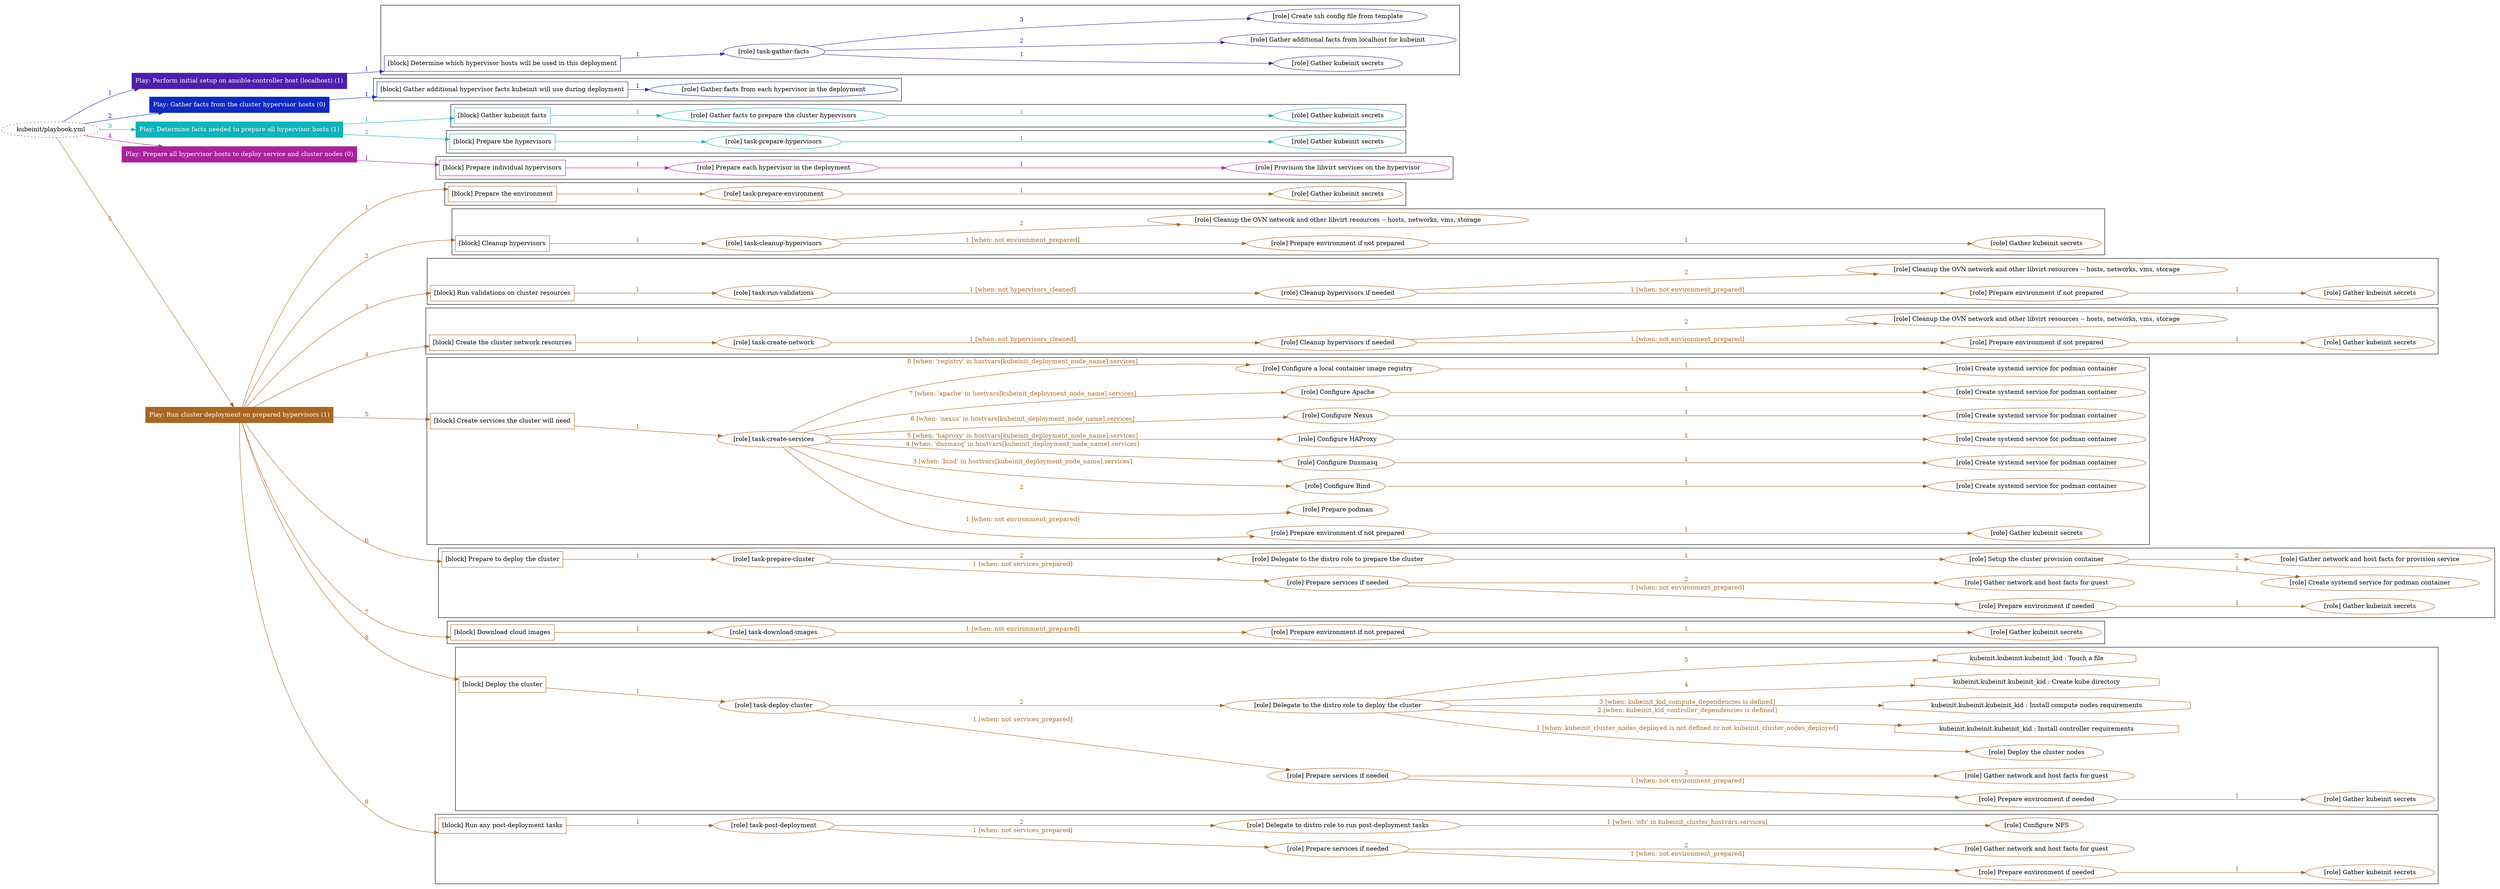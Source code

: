 digraph {
	graph [concentrate=true ordering=in rankdir=LR ratio=fill]
	edge [esep=5 sep=10]
	"kubeinit/playbook.yml" [URL="/home/runner/work/kubeinit/kubeinit/kubeinit/playbook.yml" id=playbook_e30bfd7a style=dotted]
	"kubeinit/playbook.yml" -> play_1ed3e277 [label="1 " color="#4c1fad" fontcolor="#4c1fad" id=edge_5c799422 labeltooltip="1 " tooltip="1 "]
	subgraph "Play: Perform initial setup on ansible-controller host (localhost) (1)" {
		play_1ed3e277 [label="Play: Perform initial setup on ansible-controller host (localhost) (1)" URL="/home/runner/work/kubeinit/kubeinit/kubeinit/playbook.yml" color="#4c1fad" fontcolor="#ffffff" id=play_1ed3e277 shape=box style=filled tooltip=localhost]
		play_1ed3e277 -> block_4f0113af [label=1 color="#4c1fad" fontcolor="#4c1fad" id=edge_e2aa53fa labeltooltip=1 tooltip=1]
		subgraph cluster_block_4f0113af {
			block_4f0113af [label="[block] Determine which hypervisor hosts will be used in this deployment" URL="/home/runner/work/kubeinit/kubeinit/kubeinit/playbook.yml" color="#4c1fad" id=block_4f0113af labeltooltip="Determine which hypervisor hosts will be used in this deployment" shape=box tooltip="Determine which hypervisor hosts will be used in this deployment"]
			block_4f0113af -> role_28448f46 [label="1 " color="#4c1fad" fontcolor="#4c1fad" id=edge_270350bd labeltooltip="1 " tooltip="1 "]
			subgraph "task-gather-facts" {
				role_28448f46 [label="[role] task-gather-facts" URL="/home/runner/work/kubeinit/kubeinit/kubeinit/playbook.yml" color="#4c1fad" id=role_28448f46 tooltip="task-gather-facts"]
				role_28448f46 -> role_bd499ba1 [label="1 " color="#4c1fad" fontcolor="#4c1fad" id=edge_99b847cd labeltooltip="1 " tooltip="1 "]
				subgraph "Gather kubeinit secrets" {
					role_bd499ba1 [label="[role] Gather kubeinit secrets" URL="/home/runner/.ansible/collections/ansible_collections/kubeinit/kubeinit/roles/kubeinit_prepare/tasks/build_hypervisors_group.yml" color="#4c1fad" id=role_bd499ba1 tooltip="Gather kubeinit secrets"]
				}
				role_28448f46 -> role_6f4ef278 [label="2 " color="#4c1fad" fontcolor="#4c1fad" id=edge_4315c845 labeltooltip="2 " tooltip="2 "]
				subgraph "Gather additional facts from localhost for kubeinit" {
					role_6f4ef278 [label="[role] Gather additional facts from localhost for kubeinit" URL="/home/runner/.ansible/collections/ansible_collections/kubeinit/kubeinit/roles/kubeinit_prepare/tasks/build_hypervisors_group.yml" color="#4c1fad" id=role_6f4ef278 tooltip="Gather additional facts from localhost for kubeinit"]
				}
				role_28448f46 -> role_5d135995 [label="3 " color="#4c1fad" fontcolor="#4c1fad" id=edge_ea214102 labeltooltip="3 " tooltip="3 "]
				subgraph "Create ssh config file from template" {
					role_5d135995 [label="[role] Create ssh config file from template" URL="/home/runner/.ansible/collections/ansible_collections/kubeinit/kubeinit/roles/kubeinit_prepare/tasks/build_hypervisors_group.yml" color="#4c1fad" id=role_5d135995 tooltip="Create ssh config file from template"]
				}
			}
		}
	}
	"kubeinit/playbook.yml" -> play_a34e4c51 [label="2 " color="#0e29be" fontcolor="#0e29be" id=edge_fd9e5608 labeltooltip="2 " tooltip="2 "]
	subgraph "Play: Gather facts from the cluster hypervisor hosts (0)" {
		play_a34e4c51 [label="Play: Gather facts from the cluster hypervisor hosts (0)" URL="/home/runner/work/kubeinit/kubeinit/kubeinit/playbook.yml" color="#0e29be" fontcolor="#ffffff" id=play_a34e4c51 shape=box style=filled tooltip="Play: Gather facts from the cluster hypervisor hosts (0)"]
		play_a34e4c51 -> block_571bb9a6 [label=1 color="#0e29be" fontcolor="#0e29be" id=edge_ab54202c labeltooltip=1 tooltip=1]
		subgraph cluster_block_571bb9a6 {
			block_571bb9a6 [label="[block] Gather additional hypervisor facts kubeinit will use during deployment" URL="/home/runner/work/kubeinit/kubeinit/kubeinit/playbook.yml" color="#0e29be" id=block_571bb9a6 labeltooltip="Gather additional hypervisor facts kubeinit will use during deployment" shape=box tooltip="Gather additional hypervisor facts kubeinit will use during deployment"]
			block_571bb9a6 -> role_776d6d01 [label="1 " color="#0e29be" fontcolor="#0e29be" id=edge_913406ba labeltooltip="1 " tooltip="1 "]
			subgraph "Gather facts from each hypervisor in the deployment" {
				role_776d6d01 [label="[role] Gather facts from each hypervisor in the deployment" URL="/home/runner/work/kubeinit/kubeinit/kubeinit/playbook.yml" color="#0e29be" id=role_776d6d01 tooltip="Gather facts from each hypervisor in the deployment"]
			}
		}
	}
	"kubeinit/playbook.yml" -> play_02cd4e03 [label="3 " color="#10b2bc" fontcolor="#10b2bc" id=edge_30f17fa0 labeltooltip="3 " tooltip="3 "]
	subgraph "Play: Determine facts needed to prepare all hypervisor hosts (1)" {
		play_02cd4e03 [label="Play: Determine facts needed to prepare all hypervisor hosts (1)" URL="/home/runner/work/kubeinit/kubeinit/kubeinit/playbook.yml" color="#10b2bc" fontcolor="#ffffff" id=play_02cd4e03 shape=box style=filled tooltip=localhost]
		play_02cd4e03 -> block_b80659ed [label=1 color="#10b2bc" fontcolor="#10b2bc" id=edge_b0a4d7a8 labeltooltip=1 tooltip=1]
		subgraph cluster_block_b80659ed {
			block_b80659ed [label="[block] Gather kubeinit facts" URL="/home/runner/work/kubeinit/kubeinit/kubeinit/playbook.yml" color="#10b2bc" id=block_b80659ed labeltooltip="Gather kubeinit facts" shape=box tooltip="Gather kubeinit facts"]
			block_b80659ed -> role_2d21ab34 [label="1 " color="#10b2bc" fontcolor="#10b2bc" id=edge_ec97c66d labeltooltip="1 " tooltip="1 "]
			subgraph "Gather facts to prepare the cluster hypervisors" {
				role_2d21ab34 [label="[role] Gather facts to prepare the cluster hypervisors" URL="/home/runner/work/kubeinit/kubeinit/kubeinit/playbook.yml" color="#10b2bc" id=role_2d21ab34 tooltip="Gather facts to prepare the cluster hypervisors"]
				role_2d21ab34 -> role_2286eb28 [label="1 " color="#10b2bc" fontcolor="#10b2bc" id=edge_1350e8ad labeltooltip="1 " tooltip="1 "]
				subgraph "Gather kubeinit secrets" {
					role_2286eb28 [label="[role] Gather kubeinit secrets" URL="/home/runner/.ansible/collections/ansible_collections/kubeinit/kubeinit/roles/kubeinit_prepare/tasks/gather_kubeinit_facts.yml" color="#10b2bc" id=role_2286eb28 tooltip="Gather kubeinit secrets"]
				}
			}
		}
		play_02cd4e03 -> block_7caf84f0 [label=2 color="#10b2bc" fontcolor="#10b2bc" id=edge_f499b19f labeltooltip=2 tooltip=2]
		subgraph cluster_block_7caf84f0 {
			block_7caf84f0 [label="[block] Prepare the hypervisors" URL="/home/runner/work/kubeinit/kubeinit/kubeinit/playbook.yml" color="#10b2bc" id=block_7caf84f0 labeltooltip="Prepare the hypervisors" shape=box tooltip="Prepare the hypervisors"]
			block_7caf84f0 -> role_c792b772 [label="1 " color="#10b2bc" fontcolor="#10b2bc" id=edge_37fb099d labeltooltip="1 " tooltip="1 "]
			subgraph "task-prepare-hypervisors" {
				role_c792b772 [label="[role] task-prepare-hypervisors" URL="/home/runner/work/kubeinit/kubeinit/kubeinit/playbook.yml" color="#10b2bc" id=role_c792b772 tooltip="task-prepare-hypervisors"]
				role_c792b772 -> role_23665469 [label="1 " color="#10b2bc" fontcolor="#10b2bc" id=edge_ce052f79 labeltooltip="1 " tooltip="1 "]
				subgraph "Gather kubeinit secrets" {
					role_23665469 [label="[role] Gather kubeinit secrets" URL="/home/runner/.ansible/collections/ansible_collections/kubeinit/kubeinit/roles/kubeinit_prepare/tasks/gather_kubeinit_facts.yml" color="#10b2bc" id=role_23665469 tooltip="Gather kubeinit secrets"]
				}
			}
		}
	}
	"kubeinit/playbook.yml" -> play_4bcd9d9f [label="4 " color="#ab219d" fontcolor="#ab219d" id=edge_2568d6a8 labeltooltip="4 " tooltip="4 "]
	subgraph "Play: Prepare all hypervisor hosts to deploy service and cluster nodes (0)" {
		play_4bcd9d9f [label="Play: Prepare all hypervisor hosts to deploy service and cluster nodes (0)" URL="/home/runner/work/kubeinit/kubeinit/kubeinit/playbook.yml" color="#ab219d" fontcolor="#ffffff" id=play_4bcd9d9f shape=box style=filled tooltip="Play: Prepare all hypervisor hosts to deploy service and cluster nodes (0)"]
		play_4bcd9d9f -> block_1da7caec [label=1 color="#ab219d" fontcolor="#ab219d" id=edge_ed86832a labeltooltip=1 tooltip=1]
		subgraph cluster_block_1da7caec {
			block_1da7caec [label="[block] Prepare individual hypervisors" URL="/home/runner/work/kubeinit/kubeinit/kubeinit/playbook.yml" color="#ab219d" id=block_1da7caec labeltooltip="Prepare individual hypervisors" shape=box tooltip="Prepare individual hypervisors"]
			block_1da7caec -> role_e06aceec [label="1 " color="#ab219d" fontcolor="#ab219d" id=edge_888a03ad labeltooltip="1 " tooltip="1 "]
			subgraph "Prepare each hypervisor in the deployment" {
				role_e06aceec [label="[role] Prepare each hypervisor in the deployment" URL="/home/runner/work/kubeinit/kubeinit/kubeinit/playbook.yml" color="#ab219d" id=role_e06aceec tooltip="Prepare each hypervisor in the deployment"]
				role_e06aceec -> role_24d76946 [label="1 " color="#ab219d" fontcolor="#ab219d" id=edge_7d4645e0 labeltooltip="1 " tooltip="1 "]
				subgraph "Provision the libvirt services on the hypervisor" {
					role_24d76946 [label="[role] Provision the libvirt services on the hypervisor" URL="/home/runner/.ansible/collections/ansible_collections/kubeinit/kubeinit/roles/kubeinit_prepare/tasks/prepare_hypervisor.yml" color="#ab219d" id=role_24d76946 tooltip="Provision the libvirt services on the hypervisor"]
				}
			}
		}
	}
	"kubeinit/playbook.yml" -> play_826b9578 [label="5 " color="#a96623" fontcolor="#a96623" id=edge_53972268 labeltooltip="5 " tooltip="5 "]
	subgraph "Play: Run cluster deployment on prepared hypervisors (1)" {
		play_826b9578 [label="Play: Run cluster deployment on prepared hypervisors (1)" URL="/home/runner/work/kubeinit/kubeinit/kubeinit/playbook.yml" color="#a96623" fontcolor="#ffffff" id=play_826b9578 shape=box style=filled tooltip=localhost]
		play_826b9578 -> block_0731e61e [label=1 color="#a96623" fontcolor="#a96623" id=edge_2781ed4a labeltooltip=1 tooltip=1]
		subgraph cluster_block_0731e61e {
			block_0731e61e [label="[block] Prepare the environment" URL="/home/runner/work/kubeinit/kubeinit/kubeinit/playbook.yml" color="#a96623" id=block_0731e61e labeltooltip="Prepare the environment" shape=box tooltip="Prepare the environment"]
			block_0731e61e -> role_390437d8 [label="1 " color="#a96623" fontcolor="#a96623" id=edge_f0a91815 labeltooltip="1 " tooltip="1 "]
			subgraph "task-prepare-environment" {
				role_390437d8 [label="[role] task-prepare-environment" URL="/home/runner/work/kubeinit/kubeinit/kubeinit/playbook.yml" color="#a96623" id=role_390437d8 tooltip="task-prepare-environment"]
				role_390437d8 -> role_650e1698 [label="1 " color="#a96623" fontcolor="#a96623" id=edge_3c359b24 labeltooltip="1 " tooltip="1 "]
				subgraph "Gather kubeinit secrets" {
					role_650e1698 [label="[role] Gather kubeinit secrets" URL="/home/runner/.ansible/collections/ansible_collections/kubeinit/kubeinit/roles/kubeinit_prepare/tasks/gather_kubeinit_facts.yml" color="#a96623" id=role_650e1698 tooltip="Gather kubeinit secrets"]
				}
			}
		}
		play_826b9578 -> block_dcd2de55 [label=2 color="#a96623" fontcolor="#a96623" id=edge_f83fc007 labeltooltip=2 tooltip=2]
		subgraph cluster_block_dcd2de55 {
			block_dcd2de55 [label="[block] Cleanup hypervisors" URL="/home/runner/work/kubeinit/kubeinit/kubeinit/playbook.yml" color="#a96623" id=block_dcd2de55 labeltooltip="Cleanup hypervisors" shape=box tooltip="Cleanup hypervisors"]
			block_dcd2de55 -> role_582234e2 [label="1 " color="#a96623" fontcolor="#a96623" id=edge_6416b068 labeltooltip="1 " tooltip="1 "]
			subgraph "task-cleanup-hypervisors" {
				role_582234e2 [label="[role] task-cleanup-hypervisors" URL="/home/runner/work/kubeinit/kubeinit/kubeinit/playbook.yml" color="#a96623" id=role_582234e2 tooltip="task-cleanup-hypervisors"]
				role_582234e2 -> role_73e0f5d5 [label="1 [when: not environment_prepared]" color="#a96623" fontcolor="#a96623" id=edge_7fb60d0b labeltooltip="1 [when: not environment_prepared]" tooltip="1 [when: not environment_prepared]"]
				subgraph "Prepare environment if not prepared" {
					role_73e0f5d5 [label="[role] Prepare environment if not prepared" URL="/home/runner/.ansible/collections/ansible_collections/kubeinit/kubeinit/roles/kubeinit_prepare/tasks/cleanup_hypervisors.yml" color="#a96623" id=role_73e0f5d5 tooltip="Prepare environment if not prepared"]
					role_73e0f5d5 -> role_31eebe13 [label="1 " color="#a96623" fontcolor="#a96623" id=edge_6987409c labeltooltip="1 " tooltip="1 "]
					subgraph "Gather kubeinit secrets" {
						role_31eebe13 [label="[role] Gather kubeinit secrets" URL="/home/runner/.ansible/collections/ansible_collections/kubeinit/kubeinit/roles/kubeinit_prepare/tasks/gather_kubeinit_facts.yml" color="#a96623" id=role_31eebe13 tooltip="Gather kubeinit secrets"]
					}
				}
				role_582234e2 -> role_4e9b8e4c [label="2 " color="#a96623" fontcolor="#a96623" id=edge_44f047e9 labeltooltip="2 " tooltip="2 "]
				subgraph "Cleanup the OVN network and other libvirt resources -- hosts, networks, vms, storage" {
					role_4e9b8e4c [label="[role] Cleanup the OVN network and other libvirt resources -- hosts, networks, vms, storage" URL="/home/runner/.ansible/collections/ansible_collections/kubeinit/kubeinit/roles/kubeinit_prepare/tasks/cleanup_hypervisors.yml" color="#a96623" id=role_4e9b8e4c tooltip="Cleanup the OVN network and other libvirt resources -- hosts, networks, vms, storage"]
				}
			}
		}
		play_826b9578 -> block_2ee9a36b [label=3 color="#a96623" fontcolor="#a96623" id=edge_eb2bf99b labeltooltip=3 tooltip=3]
		subgraph cluster_block_2ee9a36b {
			block_2ee9a36b [label="[block] Run validations on cluster resources" URL="/home/runner/work/kubeinit/kubeinit/kubeinit/playbook.yml" color="#a96623" id=block_2ee9a36b labeltooltip="Run validations on cluster resources" shape=box tooltip="Run validations on cluster resources"]
			block_2ee9a36b -> role_c42f96bb [label="1 " color="#a96623" fontcolor="#a96623" id=edge_2ee5d91d labeltooltip="1 " tooltip="1 "]
			subgraph "task-run-validations" {
				role_c42f96bb [label="[role] task-run-validations" URL="/home/runner/work/kubeinit/kubeinit/kubeinit/playbook.yml" color="#a96623" id=role_c42f96bb tooltip="task-run-validations"]
				role_c42f96bb -> role_e909eb1a [label="1 [when: not hypervisors_cleaned]" color="#a96623" fontcolor="#a96623" id=edge_8035dbc7 labeltooltip="1 [when: not hypervisors_cleaned]" tooltip="1 [when: not hypervisors_cleaned]"]
				subgraph "Cleanup hypervisors if needed" {
					role_e909eb1a [label="[role] Cleanup hypervisors if needed" URL="/home/runner/.ansible/collections/ansible_collections/kubeinit/kubeinit/roles/kubeinit_validations/tasks/main.yml" color="#a96623" id=role_e909eb1a tooltip="Cleanup hypervisors if needed"]
					role_e909eb1a -> role_ed3e0951 [label="1 [when: not environment_prepared]" color="#a96623" fontcolor="#a96623" id=edge_b97cec13 labeltooltip="1 [when: not environment_prepared]" tooltip="1 [when: not environment_prepared]"]
					subgraph "Prepare environment if not prepared" {
						role_ed3e0951 [label="[role] Prepare environment if not prepared" URL="/home/runner/.ansible/collections/ansible_collections/kubeinit/kubeinit/roles/kubeinit_prepare/tasks/cleanup_hypervisors.yml" color="#a96623" id=role_ed3e0951 tooltip="Prepare environment if not prepared"]
						role_ed3e0951 -> role_1a36e260 [label="1 " color="#a96623" fontcolor="#a96623" id=edge_b75024a5 labeltooltip="1 " tooltip="1 "]
						subgraph "Gather kubeinit secrets" {
							role_1a36e260 [label="[role] Gather kubeinit secrets" URL="/home/runner/.ansible/collections/ansible_collections/kubeinit/kubeinit/roles/kubeinit_prepare/tasks/gather_kubeinit_facts.yml" color="#a96623" id=role_1a36e260 tooltip="Gather kubeinit secrets"]
						}
					}
					role_e909eb1a -> role_05cf5c71 [label="2 " color="#a96623" fontcolor="#a96623" id=edge_bb8a645d labeltooltip="2 " tooltip="2 "]
					subgraph "Cleanup the OVN network and other libvirt resources -- hosts, networks, vms, storage" {
						role_05cf5c71 [label="[role] Cleanup the OVN network and other libvirt resources -- hosts, networks, vms, storage" URL="/home/runner/.ansible/collections/ansible_collections/kubeinit/kubeinit/roles/kubeinit_prepare/tasks/cleanup_hypervisors.yml" color="#a96623" id=role_05cf5c71 tooltip="Cleanup the OVN network and other libvirt resources -- hosts, networks, vms, storage"]
					}
				}
			}
		}
		play_826b9578 -> block_87bc1e26 [label=4 color="#a96623" fontcolor="#a96623" id=edge_dad3e05a labeltooltip=4 tooltip=4]
		subgraph cluster_block_87bc1e26 {
			block_87bc1e26 [label="[block] Create the cluster network resources" URL="/home/runner/work/kubeinit/kubeinit/kubeinit/playbook.yml" color="#a96623" id=block_87bc1e26 labeltooltip="Create the cluster network resources" shape=box tooltip="Create the cluster network resources"]
			block_87bc1e26 -> role_4826425f [label="1 " color="#a96623" fontcolor="#a96623" id=edge_3cff0c9c labeltooltip="1 " tooltip="1 "]
			subgraph "task-create-network" {
				role_4826425f [label="[role] task-create-network" URL="/home/runner/work/kubeinit/kubeinit/kubeinit/playbook.yml" color="#a96623" id=role_4826425f tooltip="task-create-network"]
				role_4826425f -> role_14905245 [label="1 [when: not hypervisors_cleaned]" color="#a96623" fontcolor="#a96623" id=edge_5fd15729 labeltooltip="1 [when: not hypervisors_cleaned]" tooltip="1 [when: not hypervisors_cleaned]"]
				subgraph "Cleanup hypervisors if needed" {
					role_14905245 [label="[role] Cleanup hypervisors if needed" URL="/home/runner/.ansible/collections/ansible_collections/kubeinit/kubeinit/roles/kubeinit_libvirt/tasks/create_network.yml" color="#a96623" id=role_14905245 tooltip="Cleanup hypervisors if needed"]
					role_14905245 -> role_aec84c7c [label="1 [when: not environment_prepared]" color="#a96623" fontcolor="#a96623" id=edge_408c46d7 labeltooltip="1 [when: not environment_prepared]" tooltip="1 [when: not environment_prepared]"]
					subgraph "Prepare environment if not prepared" {
						role_aec84c7c [label="[role] Prepare environment if not prepared" URL="/home/runner/.ansible/collections/ansible_collections/kubeinit/kubeinit/roles/kubeinit_prepare/tasks/cleanup_hypervisors.yml" color="#a96623" id=role_aec84c7c tooltip="Prepare environment if not prepared"]
						role_aec84c7c -> role_4303d352 [label="1 " color="#a96623" fontcolor="#a96623" id=edge_adf9f76e labeltooltip="1 " tooltip="1 "]
						subgraph "Gather kubeinit secrets" {
							role_4303d352 [label="[role] Gather kubeinit secrets" URL="/home/runner/.ansible/collections/ansible_collections/kubeinit/kubeinit/roles/kubeinit_prepare/tasks/gather_kubeinit_facts.yml" color="#a96623" id=role_4303d352 tooltip="Gather kubeinit secrets"]
						}
					}
					role_14905245 -> role_6a693316 [label="2 " color="#a96623" fontcolor="#a96623" id=edge_b85fbed4 labeltooltip="2 " tooltip="2 "]
					subgraph "Cleanup the OVN network and other libvirt resources -- hosts, networks, vms, storage" {
						role_6a693316 [label="[role] Cleanup the OVN network and other libvirt resources -- hosts, networks, vms, storage" URL="/home/runner/.ansible/collections/ansible_collections/kubeinit/kubeinit/roles/kubeinit_prepare/tasks/cleanup_hypervisors.yml" color="#a96623" id=role_6a693316 tooltip="Cleanup the OVN network and other libvirt resources -- hosts, networks, vms, storage"]
					}
				}
			}
		}
		play_826b9578 -> block_10440c0e [label=5 color="#a96623" fontcolor="#a96623" id=edge_f76f5046 labeltooltip=5 tooltip=5]
		subgraph cluster_block_10440c0e {
			block_10440c0e [label="[block] Create services the cluster will need" URL="/home/runner/work/kubeinit/kubeinit/kubeinit/playbook.yml" color="#a96623" id=block_10440c0e labeltooltip="Create services the cluster will need" shape=box tooltip="Create services the cluster will need"]
			block_10440c0e -> role_a3b08e97 [label="1 " color="#a96623" fontcolor="#a96623" id=edge_864e49e0 labeltooltip="1 " tooltip="1 "]
			subgraph "task-create-services" {
				role_a3b08e97 [label="[role] task-create-services" URL="/home/runner/work/kubeinit/kubeinit/kubeinit/playbook.yml" color="#a96623" id=role_a3b08e97 tooltip="task-create-services"]
				role_a3b08e97 -> role_175e6d7e [label="1 [when: not environment_prepared]" color="#a96623" fontcolor="#a96623" id=edge_be44493b labeltooltip="1 [when: not environment_prepared]" tooltip="1 [when: not environment_prepared]"]
				subgraph "Prepare environment if not prepared" {
					role_175e6d7e [label="[role] Prepare environment if not prepared" URL="/home/runner/.ansible/collections/ansible_collections/kubeinit/kubeinit/roles/kubeinit_services/tasks/main.yml" color="#a96623" id=role_175e6d7e tooltip="Prepare environment if not prepared"]
					role_175e6d7e -> role_d9415990 [label="1 " color="#a96623" fontcolor="#a96623" id=edge_f2d0c81c labeltooltip="1 " tooltip="1 "]
					subgraph "Gather kubeinit secrets" {
						role_d9415990 [label="[role] Gather kubeinit secrets" URL="/home/runner/.ansible/collections/ansible_collections/kubeinit/kubeinit/roles/kubeinit_prepare/tasks/gather_kubeinit_facts.yml" color="#a96623" id=role_d9415990 tooltip="Gather kubeinit secrets"]
					}
				}
				role_a3b08e97 -> role_8f13c8fc [label="2 " color="#a96623" fontcolor="#a96623" id=edge_106b571f labeltooltip="2 " tooltip="2 "]
				subgraph "Prepare podman" {
					role_8f13c8fc [label="[role] Prepare podman" URL="/home/runner/.ansible/collections/ansible_collections/kubeinit/kubeinit/roles/kubeinit_services/tasks/00_create_service_pod.yml" color="#a96623" id=role_8f13c8fc tooltip="Prepare podman"]
				}
				role_a3b08e97 -> role_0a0c897b [label="3 [when: 'bind' in hostvars[kubeinit_deployment_node_name].services]" color="#a96623" fontcolor="#a96623" id=edge_d7d21e35 labeltooltip="3 [when: 'bind' in hostvars[kubeinit_deployment_node_name].services]" tooltip="3 [when: 'bind' in hostvars[kubeinit_deployment_node_name].services]"]
				subgraph "Configure Bind" {
					role_0a0c897b [label="[role] Configure Bind" URL="/home/runner/.ansible/collections/ansible_collections/kubeinit/kubeinit/roles/kubeinit_services/tasks/start_services_containers.yml" color="#a96623" id=role_0a0c897b tooltip="Configure Bind"]
					role_0a0c897b -> role_a709d854 [label="1 " color="#a96623" fontcolor="#a96623" id=edge_d6865255 labeltooltip="1 " tooltip="1 "]
					subgraph "Create systemd service for podman container" {
						role_a709d854 [label="[role] Create systemd service for podman container" URL="/home/runner/.ansible/collections/ansible_collections/kubeinit/kubeinit/roles/kubeinit_bind/tasks/main.yml" color="#a96623" id=role_a709d854 tooltip="Create systemd service for podman container"]
					}
				}
				role_a3b08e97 -> role_5a3e6e56 [label="4 [when: 'dnsmasq' in hostvars[kubeinit_deployment_node_name].services]" color="#a96623" fontcolor="#a96623" id=edge_67ba0a9a labeltooltip="4 [when: 'dnsmasq' in hostvars[kubeinit_deployment_node_name].services]" tooltip="4 [when: 'dnsmasq' in hostvars[kubeinit_deployment_node_name].services]"]
				subgraph "Configure Dnsmasq" {
					role_5a3e6e56 [label="[role] Configure Dnsmasq" URL="/home/runner/.ansible/collections/ansible_collections/kubeinit/kubeinit/roles/kubeinit_services/tasks/start_services_containers.yml" color="#a96623" id=role_5a3e6e56 tooltip="Configure Dnsmasq"]
					role_5a3e6e56 -> role_662b0e4c [label="1 " color="#a96623" fontcolor="#a96623" id=edge_468b3874 labeltooltip="1 " tooltip="1 "]
					subgraph "Create systemd service for podman container" {
						role_662b0e4c [label="[role] Create systemd service for podman container" URL="/home/runner/.ansible/collections/ansible_collections/kubeinit/kubeinit/roles/kubeinit_dnsmasq/tasks/main.yml" color="#a96623" id=role_662b0e4c tooltip="Create systemd service for podman container"]
					}
				}
				role_a3b08e97 -> role_b5b33905 [label="5 [when: 'haproxy' in hostvars[kubeinit_deployment_node_name].services]" color="#a96623" fontcolor="#a96623" id=edge_6fcf2bbe labeltooltip="5 [when: 'haproxy' in hostvars[kubeinit_deployment_node_name].services]" tooltip="5 [when: 'haproxy' in hostvars[kubeinit_deployment_node_name].services]"]
				subgraph "Configure HAProxy" {
					role_b5b33905 [label="[role] Configure HAProxy" URL="/home/runner/.ansible/collections/ansible_collections/kubeinit/kubeinit/roles/kubeinit_services/tasks/start_services_containers.yml" color="#a96623" id=role_b5b33905 tooltip="Configure HAProxy"]
					role_b5b33905 -> role_de999991 [label="1 " color="#a96623" fontcolor="#a96623" id=edge_5dec0e62 labeltooltip="1 " tooltip="1 "]
					subgraph "Create systemd service for podman container" {
						role_de999991 [label="[role] Create systemd service for podman container" URL="/home/runner/.ansible/collections/ansible_collections/kubeinit/kubeinit/roles/kubeinit_haproxy/tasks/main.yml" color="#a96623" id=role_de999991 tooltip="Create systemd service for podman container"]
					}
				}
				role_a3b08e97 -> role_fd14b9d7 [label="6 [when: 'nexus' in hostvars[kubeinit_deployment_node_name].services]" color="#a96623" fontcolor="#a96623" id=edge_8c16b899 labeltooltip="6 [when: 'nexus' in hostvars[kubeinit_deployment_node_name].services]" tooltip="6 [when: 'nexus' in hostvars[kubeinit_deployment_node_name].services]"]
				subgraph "Configure Nexus" {
					role_fd14b9d7 [label="[role] Configure Nexus" URL="/home/runner/.ansible/collections/ansible_collections/kubeinit/kubeinit/roles/kubeinit_services/tasks/start_services_containers.yml" color="#a96623" id=role_fd14b9d7 tooltip="Configure Nexus"]
					role_fd14b9d7 -> role_abaa0f79 [label="1 " color="#a96623" fontcolor="#a96623" id=edge_fb981a17 labeltooltip="1 " tooltip="1 "]
					subgraph "Create systemd service for podman container" {
						role_abaa0f79 [label="[role] Create systemd service for podman container" URL="/home/runner/.ansible/collections/ansible_collections/kubeinit/kubeinit/roles/kubeinit_nexus/tasks/main.yml" color="#a96623" id=role_abaa0f79 tooltip="Create systemd service for podman container"]
					}
				}
				role_a3b08e97 -> role_56d9914e [label="7 [when: 'apache' in hostvars[kubeinit_deployment_node_name].services]" color="#a96623" fontcolor="#a96623" id=edge_b1f9182b labeltooltip="7 [when: 'apache' in hostvars[kubeinit_deployment_node_name].services]" tooltip="7 [when: 'apache' in hostvars[kubeinit_deployment_node_name].services]"]
				subgraph "Configure Apache" {
					role_56d9914e [label="[role] Configure Apache" URL="/home/runner/.ansible/collections/ansible_collections/kubeinit/kubeinit/roles/kubeinit_services/tasks/start_services_containers.yml" color="#a96623" id=role_56d9914e tooltip="Configure Apache"]
					role_56d9914e -> role_da89a504 [label="1 " color="#a96623" fontcolor="#a96623" id=edge_298d32bf labeltooltip="1 " tooltip="1 "]
					subgraph "Create systemd service for podman container" {
						role_da89a504 [label="[role] Create systemd service for podman container" URL="/home/runner/.ansible/collections/ansible_collections/kubeinit/kubeinit/roles/kubeinit_apache/tasks/main.yml" color="#a96623" id=role_da89a504 tooltip="Create systemd service for podman container"]
					}
				}
				role_a3b08e97 -> role_c42a637a [label="8 [when: 'registry' in hostvars[kubeinit_deployment_node_name].services]" color="#a96623" fontcolor="#a96623" id=edge_79a6f5d9 labeltooltip="8 [when: 'registry' in hostvars[kubeinit_deployment_node_name].services]" tooltip="8 [when: 'registry' in hostvars[kubeinit_deployment_node_name].services]"]
				subgraph "Configure a local container image registry" {
					role_c42a637a [label="[role] Configure a local container image registry" URL="/home/runner/.ansible/collections/ansible_collections/kubeinit/kubeinit/roles/kubeinit_services/tasks/start_services_containers.yml" color="#a96623" id=role_c42a637a tooltip="Configure a local container image registry"]
					role_c42a637a -> role_c8f1e1e3 [label="1 " color="#a96623" fontcolor="#a96623" id=edge_939a40bb labeltooltip="1 " tooltip="1 "]
					subgraph "Create systemd service for podman container" {
						role_c8f1e1e3 [label="[role] Create systemd service for podman container" URL="/home/runner/.ansible/collections/ansible_collections/kubeinit/kubeinit/roles/kubeinit_registry/tasks/main.yml" color="#a96623" id=role_c8f1e1e3 tooltip="Create systemd service for podman container"]
					}
				}
			}
		}
		play_826b9578 -> block_566af346 [label=6 color="#a96623" fontcolor="#a96623" id=edge_45180970 labeltooltip=6 tooltip=6]
		subgraph cluster_block_566af346 {
			block_566af346 [label="[block] Prepare to deploy the cluster" URL="/home/runner/work/kubeinit/kubeinit/kubeinit/playbook.yml" color="#a96623" id=block_566af346 labeltooltip="Prepare to deploy the cluster" shape=box tooltip="Prepare to deploy the cluster"]
			block_566af346 -> role_8cf56b1a [label="1 " color="#a96623" fontcolor="#a96623" id=edge_46c06621 labeltooltip="1 " tooltip="1 "]
			subgraph "task-prepare-cluster" {
				role_8cf56b1a [label="[role] task-prepare-cluster" URL="/home/runner/work/kubeinit/kubeinit/kubeinit/playbook.yml" color="#a96623" id=role_8cf56b1a tooltip="task-prepare-cluster"]
				role_8cf56b1a -> role_def869c6 [label="1 [when: not services_prepared]" color="#a96623" fontcolor="#a96623" id=edge_549bbe85 labeltooltip="1 [when: not services_prepared]" tooltip="1 [when: not services_prepared]"]
				subgraph "Prepare services if needed" {
					role_def869c6 [label="[role] Prepare services if needed" URL="/home/runner/.ansible/collections/ansible_collections/kubeinit/kubeinit/roles/kubeinit_prepare/tasks/prepare_cluster.yml" color="#a96623" id=role_def869c6 tooltip="Prepare services if needed"]
					role_def869c6 -> role_1bb66791 [label="1 [when: not environment_prepared]" color="#a96623" fontcolor="#a96623" id=edge_86b6703a labeltooltip="1 [when: not environment_prepared]" tooltip="1 [when: not environment_prepared]"]
					subgraph "Prepare environment if needed" {
						role_1bb66791 [label="[role] Prepare environment if needed" URL="/home/runner/.ansible/collections/ansible_collections/kubeinit/kubeinit/roles/kubeinit_services/tasks/prepare_services.yml" color="#a96623" id=role_1bb66791 tooltip="Prepare environment if needed"]
						role_1bb66791 -> role_7a901f54 [label="1 " color="#a96623" fontcolor="#a96623" id=edge_77634943 labeltooltip="1 " tooltip="1 "]
						subgraph "Gather kubeinit secrets" {
							role_7a901f54 [label="[role] Gather kubeinit secrets" URL="/home/runner/.ansible/collections/ansible_collections/kubeinit/kubeinit/roles/kubeinit_prepare/tasks/gather_kubeinit_facts.yml" color="#a96623" id=role_7a901f54 tooltip="Gather kubeinit secrets"]
						}
					}
					role_def869c6 -> role_26c6790a [label="2 " color="#a96623" fontcolor="#a96623" id=edge_b90260d0 labeltooltip="2 " tooltip="2 "]
					subgraph "Gather network and host facts for guest" {
						role_26c6790a [label="[role] Gather network and host facts for guest" URL="/home/runner/.ansible/collections/ansible_collections/kubeinit/kubeinit/roles/kubeinit_services/tasks/prepare_services.yml" color="#a96623" id=role_26c6790a tooltip="Gather network and host facts for guest"]
					}
				}
				role_8cf56b1a -> role_df583702 [label="2 " color="#a96623" fontcolor="#a96623" id=edge_2080ea6c labeltooltip="2 " tooltip="2 "]
				subgraph "Delegate to the distro role to prepare the cluster" {
					role_df583702 [label="[role] Delegate to the distro role to prepare the cluster" URL="/home/runner/.ansible/collections/ansible_collections/kubeinit/kubeinit/roles/kubeinit_prepare/tasks/prepare_cluster.yml" color="#a96623" id=role_df583702 tooltip="Delegate to the distro role to prepare the cluster"]
					role_df583702 -> role_e65808c7 [label="1 " color="#a96623" fontcolor="#a96623" id=edge_71b19e3b labeltooltip="1 " tooltip="1 "]
					subgraph "Setup the cluster provision container" {
						role_e65808c7 [label="[role] Setup the cluster provision container" URL="/home/runner/.ansible/collections/ansible_collections/kubeinit/kubeinit/roles/kubeinit_kid/tasks/prepare_cluster.yml" color="#a96623" id=role_e65808c7 tooltip="Setup the cluster provision container"]
						role_e65808c7 -> role_23937f22 [label="1 " color="#a96623" fontcolor="#a96623" id=edge_0fc4b4b7 labeltooltip="1 " tooltip="1 "]
						subgraph "Create systemd service for podman container" {
							role_23937f22 [label="[role] Create systemd service for podman container" URL="/home/runner/.ansible/collections/ansible_collections/kubeinit/kubeinit/roles/kubeinit_services/tasks/create_provision_container.yml" color="#a96623" id=role_23937f22 tooltip="Create systemd service for podman container"]
						}
						role_e65808c7 -> role_dd89e67f [label="2 " color="#a96623" fontcolor="#a96623" id=edge_c25a28f3 labeltooltip="2 " tooltip="2 "]
						subgraph "Gather network and host facts for provision service" {
							role_dd89e67f [label="[role] Gather network and host facts for provision service" URL="/home/runner/.ansible/collections/ansible_collections/kubeinit/kubeinit/roles/kubeinit_services/tasks/create_provision_container.yml" color="#a96623" id=role_dd89e67f tooltip="Gather network and host facts for provision service"]
						}
					}
				}
			}
		}
		play_826b9578 -> block_1153abc3 [label=7 color="#a96623" fontcolor="#a96623" id=edge_89cbbe3c labeltooltip=7 tooltip=7]
		subgraph cluster_block_1153abc3 {
			block_1153abc3 [label="[block] Download cloud images" URL="/home/runner/work/kubeinit/kubeinit/kubeinit/playbook.yml" color="#a96623" id=block_1153abc3 labeltooltip="Download cloud images" shape=box tooltip="Download cloud images"]
			block_1153abc3 -> role_92cf2d00 [label="1 " color="#a96623" fontcolor="#a96623" id=edge_e1231090 labeltooltip="1 " tooltip="1 "]
			subgraph "task-download-images" {
				role_92cf2d00 [label="[role] task-download-images" URL="/home/runner/work/kubeinit/kubeinit/kubeinit/playbook.yml" color="#a96623" id=role_92cf2d00 tooltip="task-download-images"]
				role_92cf2d00 -> role_4b0dede7 [label="1 [when: not environment_prepared]" color="#a96623" fontcolor="#a96623" id=edge_fe729866 labeltooltip="1 [when: not environment_prepared]" tooltip="1 [when: not environment_prepared]"]
				subgraph "Prepare environment if not prepared" {
					role_4b0dede7 [label="[role] Prepare environment if not prepared" URL="/home/runner/.ansible/collections/ansible_collections/kubeinit/kubeinit/roles/kubeinit_libvirt/tasks/download_cloud_images.yml" color="#a96623" id=role_4b0dede7 tooltip="Prepare environment if not prepared"]
					role_4b0dede7 -> role_d273a925 [label="1 " color="#a96623" fontcolor="#a96623" id=edge_ee22a0d6 labeltooltip="1 " tooltip="1 "]
					subgraph "Gather kubeinit secrets" {
						role_d273a925 [label="[role] Gather kubeinit secrets" URL="/home/runner/.ansible/collections/ansible_collections/kubeinit/kubeinit/roles/kubeinit_prepare/tasks/gather_kubeinit_facts.yml" color="#a96623" id=role_d273a925 tooltip="Gather kubeinit secrets"]
					}
				}
			}
		}
		play_826b9578 -> block_b4893907 [label=8 color="#a96623" fontcolor="#a96623" id=edge_4db5a02a labeltooltip=8 tooltip=8]
		subgraph cluster_block_b4893907 {
			block_b4893907 [label="[block] Deploy the cluster" URL="/home/runner/work/kubeinit/kubeinit/kubeinit/playbook.yml" color="#a96623" id=block_b4893907 labeltooltip="Deploy the cluster" shape=box tooltip="Deploy the cluster"]
			block_b4893907 -> role_da1afa22 [label="1 " color="#a96623" fontcolor="#a96623" id=edge_a5051f25 labeltooltip="1 " tooltip="1 "]
			subgraph "task-deploy-cluster" {
				role_da1afa22 [label="[role] task-deploy-cluster" URL="/home/runner/work/kubeinit/kubeinit/kubeinit/playbook.yml" color="#a96623" id=role_da1afa22 tooltip="task-deploy-cluster"]
				role_da1afa22 -> role_5bf043a6 [label="1 [when: not services_prepared]" color="#a96623" fontcolor="#a96623" id=edge_c63a63ed labeltooltip="1 [when: not services_prepared]" tooltip="1 [when: not services_prepared]"]
				subgraph "Prepare services if needed" {
					role_5bf043a6 [label="[role] Prepare services if needed" URL="/home/runner/.ansible/collections/ansible_collections/kubeinit/kubeinit/roles/kubeinit_prepare/tasks/deploy_cluster.yml" color="#a96623" id=role_5bf043a6 tooltip="Prepare services if needed"]
					role_5bf043a6 -> role_ba984d93 [label="1 [when: not environment_prepared]" color="#a96623" fontcolor="#a96623" id=edge_874f88bc labeltooltip="1 [when: not environment_prepared]" tooltip="1 [when: not environment_prepared]"]
					subgraph "Prepare environment if needed" {
						role_ba984d93 [label="[role] Prepare environment if needed" URL="/home/runner/.ansible/collections/ansible_collections/kubeinit/kubeinit/roles/kubeinit_services/tasks/prepare_services.yml" color="#a96623" id=role_ba984d93 tooltip="Prepare environment if needed"]
						role_ba984d93 -> role_0fe3ff0d [label="1 " color="#a96623" fontcolor="#a96623" id=edge_94d6abdc labeltooltip="1 " tooltip="1 "]
						subgraph "Gather kubeinit secrets" {
							role_0fe3ff0d [label="[role] Gather kubeinit secrets" URL="/home/runner/.ansible/collections/ansible_collections/kubeinit/kubeinit/roles/kubeinit_prepare/tasks/gather_kubeinit_facts.yml" color="#a96623" id=role_0fe3ff0d tooltip="Gather kubeinit secrets"]
						}
					}
					role_5bf043a6 -> role_cdd146ee [label="2 " color="#a96623" fontcolor="#a96623" id=edge_076417bf labeltooltip="2 " tooltip="2 "]
					subgraph "Gather network and host facts for guest" {
						role_cdd146ee [label="[role] Gather network and host facts for guest" URL="/home/runner/.ansible/collections/ansible_collections/kubeinit/kubeinit/roles/kubeinit_services/tasks/prepare_services.yml" color="#a96623" id=role_cdd146ee tooltip="Gather network and host facts for guest"]
					}
				}
				role_da1afa22 -> role_735fe33c [label="2 " color="#a96623" fontcolor="#a96623" id=edge_7fa7247f labeltooltip="2 " tooltip="2 "]
				subgraph "Delegate to the distro role to deploy the cluster" {
					role_735fe33c [label="[role] Delegate to the distro role to deploy the cluster" URL="/home/runner/.ansible/collections/ansible_collections/kubeinit/kubeinit/roles/kubeinit_prepare/tasks/deploy_cluster.yml" color="#a96623" id=role_735fe33c tooltip="Delegate to the distro role to deploy the cluster"]
					role_735fe33c -> role_93f681c0 [label="1 [when: kubeinit_cluster_nodes_deployed is not defined or not kubeinit_cluster_nodes_deployed]" color="#a96623" fontcolor="#a96623" id=edge_0deb9b74 labeltooltip="1 [when: kubeinit_cluster_nodes_deployed is not defined or not kubeinit_cluster_nodes_deployed]" tooltip="1 [when: kubeinit_cluster_nodes_deployed is not defined or not kubeinit_cluster_nodes_deployed]"]
					subgraph "Deploy the cluster nodes" {
						role_93f681c0 [label="[role] Deploy the cluster nodes" URL="/home/runner/.ansible/collections/ansible_collections/kubeinit/kubeinit/roles/kubeinit_kid/tasks/main.yml" color="#a96623" id=role_93f681c0 tooltip="Deploy the cluster nodes"]
					}
					task_6999ba41 [label="kubeinit.kubeinit.kubeinit_kid : Install controller requirements" URL="/home/runner/.ansible/collections/ansible_collections/kubeinit/kubeinit/roles/kubeinit_kid/tasks/main.yml" color="#a96623" id=task_6999ba41 shape=octagon tooltip="kubeinit.kubeinit.kubeinit_kid : Install controller requirements"]
					role_735fe33c -> task_6999ba41 [label="2 [when: kubeinit_kid_controller_dependencies is defined]" color="#a96623" fontcolor="#a96623" id=edge_1b64f4bd labeltooltip="2 [when: kubeinit_kid_controller_dependencies is defined]" tooltip="2 [when: kubeinit_kid_controller_dependencies is defined]"]
					task_7c7d59dd [label="kubeinit.kubeinit.kubeinit_kid : Install compute nodes requirements" URL="/home/runner/.ansible/collections/ansible_collections/kubeinit/kubeinit/roles/kubeinit_kid/tasks/main.yml" color="#a96623" id=task_7c7d59dd shape=octagon tooltip="kubeinit.kubeinit.kubeinit_kid : Install compute nodes requirements"]
					role_735fe33c -> task_7c7d59dd [label="3 [when: kubeinit_kid_compute_dependencies is defined]" color="#a96623" fontcolor="#a96623" id=edge_b5e1d878 labeltooltip="3 [when: kubeinit_kid_compute_dependencies is defined]" tooltip="3 [when: kubeinit_kid_compute_dependencies is defined]"]
					task_82740119 [label="kubeinit.kubeinit.kubeinit_kid : Create kube directory" URL="/home/runner/.ansible/collections/ansible_collections/kubeinit/kubeinit/roles/kubeinit_kid/tasks/main.yml" color="#a96623" id=task_82740119 shape=octagon tooltip="kubeinit.kubeinit.kubeinit_kid : Create kube directory"]
					role_735fe33c -> task_82740119 [label="4 " color="#a96623" fontcolor="#a96623" id=edge_f02d55da labeltooltip="4 " tooltip="4 "]
					task_c8a406cd [label="kubeinit.kubeinit.kubeinit_kid : Touch a file" URL="/home/runner/.ansible/collections/ansible_collections/kubeinit/kubeinit/roles/kubeinit_kid/tasks/main.yml" color="#a96623" id=task_c8a406cd shape=octagon tooltip="kubeinit.kubeinit.kubeinit_kid : Touch a file"]
					role_735fe33c -> task_c8a406cd [label="5 " color="#a96623" fontcolor="#a96623" id=edge_e2dbe9d0 labeltooltip="5 " tooltip="5 "]
				}
			}
		}
		play_826b9578 -> block_8f07f422 [label=9 color="#a96623" fontcolor="#a96623" id=edge_9a810615 labeltooltip=9 tooltip=9]
		subgraph cluster_block_8f07f422 {
			block_8f07f422 [label="[block] Run any post-deployment tasks" URL="/home/runner/work/kubeinit/kubeinit/kubeinit/playbook.yml" color="#a96623" id=block_8f07f422 labeltooltip="Run any post-deployment tasks" shape=box tooltip="Run any post-deployment tasks"]
			block_8f07f422 -> role_d0b65eee [label="1 " color="#a96623" fontcolor="#a96623" id=edge_c6b51346 labeltooltip="1 " tooltip="1 "]
			subgraph "task-post-deployment" {
				role_d0b65eee [label="[role] task-post-deployment" URL="/home/runner/work/kubeinit/kubeinit/kubeinit/playbook.yml" color="#a96623" id=role_d0b65eee tooltip="task-post-deployment"]
				role_d0b65eee -> role_1df9daea [label="1 [when: not services_prepared]" color="#a96623" fontcolor="#a96623" id=edge_69d0bb5c labeltooltip="1 [when: not services_prepared]" tooltip="1 [when: not services_prepared]"]
				subgraph "Prepare services if needed" {
					role_1df9daea [label="[role] Prepare services if needed" URL="/home/runner/.ansible/collections/ansible_collections/kubeinit/kubeinit/roles/kubeinit_prepare/tasks/post_deployment.yml" color="#a96623" id=role_1df9daea tooltip="Prepare services if needed"]
					role_1df9daea -> role_0c4899df [label="1 [when: not environment_prepared]" color="#a96623" fontcolor="#a96623" id=edge_45fd4f79 labeltooltip="1 [when: not environment_prepared]" tooltip="1 [when: not environment_prepared]"]
					subgraph "Prepare environment if needed" {
						role_0c4899df [label="[role] Prepare environment if needed" URL="/home/runner/.ansible/collections/ansible_collections/kubeinit/kubeinit/roles/kubeinit_services/tasks/prepare_services.yml" color="#a96623" id=role_0c4899df tooltip="Prepare environment if needed"]
						role_0c4899df -> role_3667aafa [label="1 " color="#a96623" fontcolor="#a96623" id=edge_cc747e6f labeltooltip="1 " tooltip="1 "]
						subgraph "Gather kubeinit secrets" {
							role_3667aafa [label="[role] Gather kubeinit secrets" URL="/home/runner/.ansible/collections/ansible_collections/kubeinit/kubeinit/roles/kubeinit_prepare/tasks/gather_kubeinit_facts.yml" color="#a96623" id=role_3667aafa tooltip="Gather kubeinit secrets"]
						}
					}
					role_1df9daea -> role_4de38cc5 [label="2 " color="#a96623" fontcolor="#a96623" id=edge_73804627 labeltooltip="2 " tooltip="2 "]
					subgraph "Gather network and host facts for guest" {
						role_4de38cc5 [label="[role] Gather network and host facts for guest" URL="/home/runner/.ansible/collections/ansible_collections/kubeinit/kubeinit/roles/kubeinit_services/tasks/prepare_services.yml" color="#a96623" id=role_4de38cc5 tooltip="Gather network and host facts for guest"]
					}
				}
				role_d0b65eee -> role_d6691871 [label="2 " color="#a96623" fontcolor="#a96623" id=edge_f56c9444 labeltooltip="2 " tooltip="2 "]
				subgraph "Delegate to distro role to run post-deployment tasks" {
					role_d6691871 [label="[role] Delegate to distro role to run post-deployment tasks" URL="/home/runner/.ansible/collections/ansible_collections/kubeinit/kubeinit/roles/kubeinit_prepare/tasks/post_deployment.yml" color="#a96623" id=role_d6691871 tooltip="Delegate to distro role to run post-deployment tasks"]
					role_d6691871 -> role_067996d9 [label="1 [when: 'nfs' in kubeinit_cluster_hostvars.services]" color="#a96623" fontcolor="#a96623" id=edge_3a21ff10 labeltooltip="1 [when: 'nfs' in kubeinit_cluster_hostvars.services]" tooltip="1 [when: 'nfs' in kubeinit_cluster_hostvars.services]"]
					subgraph "Configure NFS" {
						role_067996d9 [label="[role] Configure NFS" URL="/home/runner/.ansible/collections/ansible_collections/kubeinit/kubeinit/roles/kubeinit_kid/tasks/post_deployment_tasks.yml" color="#a96623" id=role_067996d9 tooltip="Configure NFS"]
					}
				}
			}
		}
	}
}
